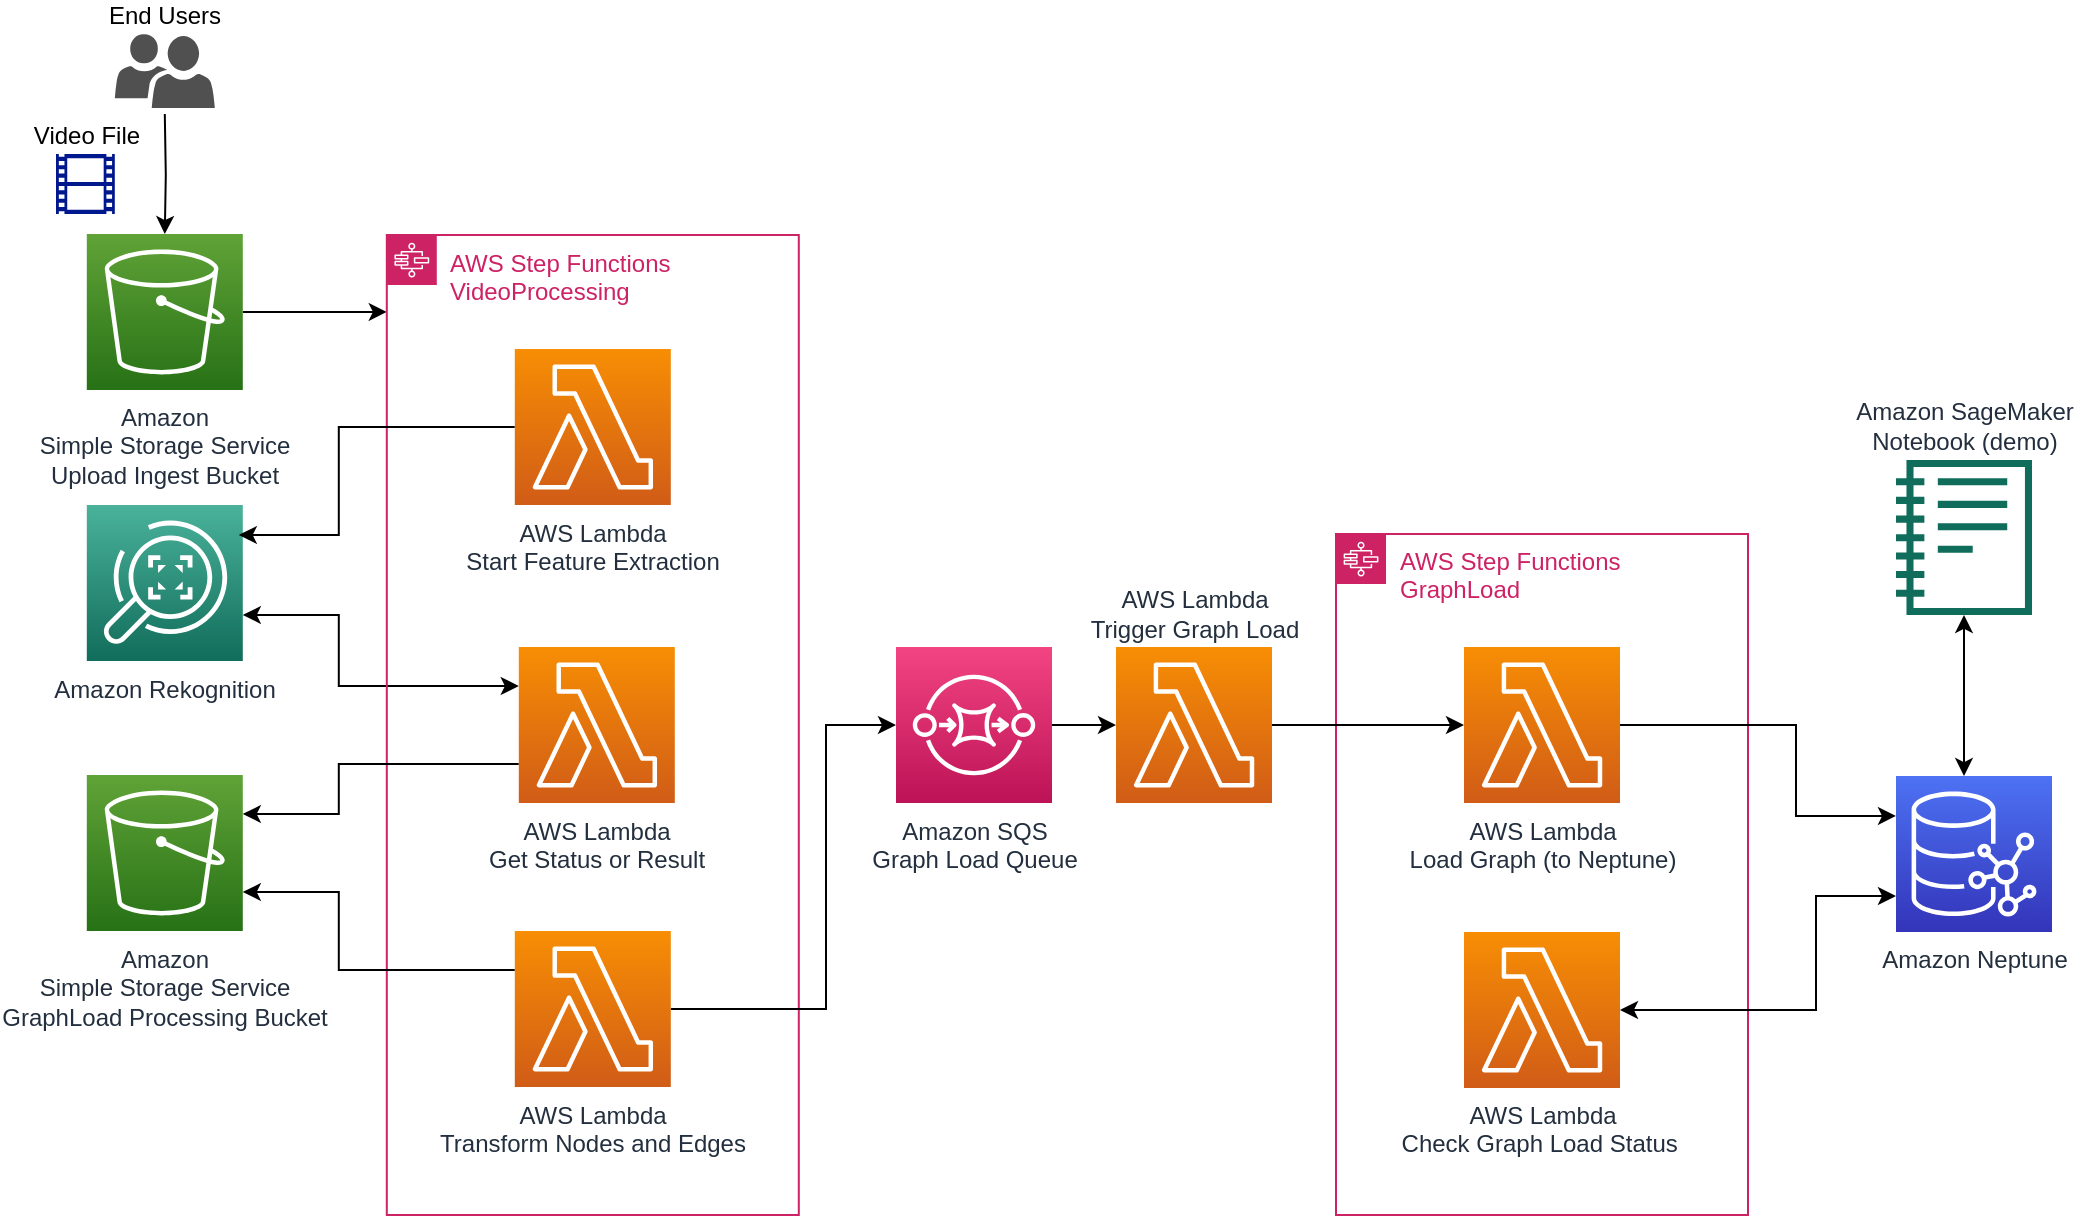 <mxfile version="12.4.8" type="device"><diagram id="vL_hbzu_bMf4hJm8xJRn" name="Page-1"><mxGraphModel dx="2084" dy="1152" grid="1" gridSize="10" guides="1" tooltips="1" connect="1" arrows="1" fold="1" page="1" pageScale="1" pageWidth="1100" pageHeight="850" math="0" shadow="0"><root><mxCell id="0"/><mxCell id="1" parent="0"/><mxCell id="2nJwob2YER4QsF-hc_as-1" value="AWS Step Functions&lt;br&gt;GraphLoad" style="points=[[0,0],[0.25,0],[0.5,0],[0.75,0],[1,0],[1,0.25],[1,0.5],[1,0.75],[1,1],[0.75,1],[0.5,1],[0.25,1],[0,1],[0,0.75],[0,0.5],[0,0.25]];outlineConnect=0;gradientColor=none;html=1;whiteSpace=wrap;fontSize=12;fontStyle=0;shape=mxgraph.aws4.group;grIcon=mxgraph.aws4.group_aws_step_functions_workflow;strokeColor=#CD2264;fillColor=none;verticalAlign=top;align=left;spacingLeft=30;fontColor=#CD2264;dashed=0;" parent="1" vertex="1"><mxGeometry x="710" y="330" width="206" height="340.5" as="geometry"/></mxCell><mxCell id="2nJwob2YER4QsF-hc_as-19" style="edgeStyle=orthogonalEdgeStyle;rounded=0;orthogonalLoop=1;jettySize=auto;html=1;startArrow=none;startFill=0;exitX=1;exitY=0.5;exitDx=0;exitDy=0;exitPerimeter=0;" parent="1" source="tHVUOjrwuT1PUirBr5DV-1" edge="1"><mxGeometry relative="1" as="geometry"><mxPoint x="235.4" y="218.944" as="targetPoint"/><mxPoint x="175.4" y="218.95" as="sourcePoint"/><Array as="points"/></mxGeometry></mxCell><mxCell id="tHVUOjrwuT1PUirBr5DV-1" value="Amazon&lt;br&gt;Simple Storage Service&lt;br&gt;Upload Ingest Bucket" style="sketch=0;points=[[0,0,0],[0.25,0,0],[0.5,0,0],[0.75,0,0],[1,0,0],[0,1,0],[0.25,1,0],[0.5,1,0],[0.75,1,0],[1,1,0],[0,0.25,0],[0,0.5,0],[0,0.75,0],[1,0.25,0],[1,0.5,0],[1,0.75,0]];outlineConnect=0;fontColor=#232F3E;gradientColor=#60A337;gradientDirection=north;fillColor=#277116;strokeColor=#ffffff;dashed=0;verticalLabelPosition=bottom;verticalAlign=top;align=center;html=1;fontSize=12;fontStyle=0;aspect=fixed;shape=mxgraph.aws4.resourceIcon;resIcon=mxgraph.aws4.s3;" parent="1" vertex="1"><mxGeometry x="85.4" y="180" width="78" height="78" as="geometry"/></mxCell><mxCell id="rK09Eo9VL_8ti_ryw1ZC-4" style="edgeStyle=orthogonalEdgeStyle;rounded=0;orthogonalLoop=1;jettySize=auto;html=1;exitX=1;exitY=0.5;exitDx=0;exitDy=0;exitPerimeter=0;" edge="1" parent="1" source="tHVUOjrwuT1PUirBr5DV-2" target="tHVUOjrwuT1PUirBr5DV-4"><mxGeometry relative="1" as="geometry"/></mxCell><mxCell id="tHVUOjrwuT1PUirBr5DV-2" value="AWS Lambda&lt;br&gt;Trigger Graph Load" style="sketch=0;points=[[0,0,0],[0.25,0,0],[0.5,0,0],[0.75,0,0],[1,0,0],[0,1,0],[0.25,1,0],[0.5,1,0],[0.75,1,0],[1,1,0],[0,0.25,0],[0,0.5,0],[0,0.75,0],[1,0.25,0],[1,0.5,0],[1,0.75,0]];outlineConnect=0;fontColor=#232F3E;gradientColor=#F78E04;gradientDirection=north;fillColor=#D05C17;strokeColor=#ffffff;dashed=0;verticalLabelPosition=top;verticalAlign=bottom;align=center;html=1;fontSize=12;fontStyle=0;aspect=fixed;shape=mxgraph.aws4.resourceIcon;resIcon=mxgraph.aws4.lambda;labelPosition=center;" parent="1" vertex="1"><mxGeometry x="600" y="386.5" width="78" height="78" as="geometry"/></mxCell><mxCell id="2nJwob2YER4QsF-hc_as-4" style="edgeStyle=orthogonalEdgeStyle;rounded=0;orthogonalLoop=1;jettySize=auto;html=1;exitX=1;exitY=0.5;exitDx=0;exitDy=0;exitPerimeter=0;startArrow=classic;startFill=1;" parent="1" source="tHVUOjrwuT1PUirBr5DV-3" target="tHVUOjrwuT1PUirBr5DV-11" edge="1"><mxGeometry relative="1" as="geometry"><Array as="points"><mxPoint x="950" y="568"/><mxPoint x="950" y="511"/></Array></mxGeometry></mxCell><mxCell id="tHVUOjrwuT1PUirBr5DV-3" value="AWS Lambda&lt;br&gt;Check Graph Load Status&amp;nbsp;" style="sketch=0;points=[[0,0,0],[0.25,0,0],[0.5,0,0],[0.75,0,0],[1,0,0],[0,1,0],[0.25,1,0],[0.5,1,0],[0.75,1,0],[1,1,0],[0,0.25,0],[0,0.5,0],[0,0.75,0],[1,0.25,0],[1,0.5,0],[1,0.75,0]];outlineConnect=0;fontColor=#232F3E;gradientColor=#F78E04;gradientDirection=north;fillColor=#D05C17;strokeColor=#ffffff;dashed=0;verticalLabelPosition=bottom;verticalAlign=top;align=center;html=1;fontSize=12;fontStyle=0;aspect=fixed;shape=mxgraph.aws4.resourceIcon;resIcon=mxgraph.aws4.lambda;" parent="1" vertex="1"><mxGeometry x="774" y="529" width="78" height="78" as="geometry"/></mxCell><mxCell id="2nJwob2YER4QsF-hc_as-3" style="edgeStyle=orthogonalEdgeStyle;rounded=0;orthogonalLoop=1;jettySize=auto;html=1;exitX=1;exitY=0.5;exitDx=0;exitDy=0;exitPerimeter=0;entryX=0;entryY=0.256;entryDx=0;entryDy=0;entryPerimeter=0;startArrow=none;startFill=0;" parent="1" source="tHVUOjrwuT1PUirBr5DV-4" target="tHVUOjrwuT1PUirBr5DV-11" edge="1"><mxGeometry relative="1" as="geometry"><Array as="points"><mxPoint x="940" y="426"/><mxPoint x="940" y="471"/></Array></mxGeometry></mxCell><mxCell id="tHVUOjrwuT1PUirBr5DV-4" value="AWS Lambda&lt;br&gt;Load Graph (to Neptune)" style="sketch=0;points=[[0,0,0],[0.25,0,0],[0.5,0,0],[0.75,0,0],[1,0,0],[0,1,0],[0.25,1,0],[0.5,1,0],[0.75,1,0],[1,1,0],[0,0.25,0],[0,0.5,0],[0,0.75,0],[1,0.25,0],[1,0.5,0],[1,0.75,0]];outlineConnect=0;fontColor=#232F3E;gradientColor=#F78E04;gradientDirection=north;fillColor=#D05C17;strokeColor=#ffffff;dashed=0;verticalLabelPosition=bottom;verticalAlign=top;align=center;html=1;fontSize=12;fontStyle=0;aspect=fixed;shape=mxgraph.aws4.resourceIcon;resIcon=mxgraph.aws4.lambda;" parent="1" vertex="1"><mxGeometry x="774" y="386.5" width="78" height="78" as="geometry"/></mxCell><mxCell id="rK09Eo9VL_8ti_ryw1ZC-2" style="edgeStyle=orthogonalEdgeStyle;rounded=0;orthogonalLoop=1;jettySize=auto;html=1;" edge="1" parent="1" target="tHVUOjrwuT1PUirBr5DV-1"><mxGeometry relative="1" as="geometry"><mxPoint x="124.4" y="120" as="sourcePoint"/></mxGeometry></mxCell><mxCell id="tHVUOjrwuT1PUirBr5DV-8" value="End Users" style="pointerEvents=1;shadow=0;dashed=0;html=1;strokeColor=none;labelPosition=center;verticalLabelPosition=top;verticalAlign=bottom;align=center;fillColor=#505050;shape=mxgraph.mscae.intune.user_group" parent="1" vertex="1"><mxGeometry x="99.4" y="80" width="50" height="37" as="geometry"/></mxCell><mxCell id="tHVUOjrwuT1PUirBr5DV-9" value="Video File" style="aspect=fixed;pointerEvents=1;shadow=0;dashed=0;html=1;strokeColor=none;labelPosition=center;verticalLabelPosition=top;verticalAlign=bottom;align=center;fillColor=#00188D;shape=mxgraph.mscae.general.video" parent="1" vertex="1"><mxGeometry x="70" y="140" width="29.4" height="30" as="geometry"/></mxCell><mxCell id="tHVUOjrwuT1PUirBr5DV-11" value="Amazon Neptune" style="outlineConnect=0;fontColor=#232F3E;gradientColor=#4D72F3;gradientDirection=north;fillColor=#3334B9;strokeColor=#ffffff;dashed=0;verticalLabelPosition=bottom;verticalAlign=top;align=center;html=1;fontSize=12;fontStyle=0;aspect=fixed;shape=mxgraph.aws4.resourceIcon;resIcon=mxgraph.aws4.neptune;" parent="1" vertex="1"><mxGeometry x="990" y="451" width="78" height="78" as="geometry"/></mxCell><mxCell id="AsRekzqwDHiz77eTNMsi-16" style="edgeStyle=orthogonalEdgeStyle;rounded=0;orthogonalLoop=1;jettySize=auto;html=1;entryX=0;entryY=0.25;entryDx=0;entryDy=0;entryPerimeter=0;exitX=1;exitY=0.705;exitDx=0;exitDy=0;exitPerimeter=0;verticalAlign=middle;startArrow=classic;startFill=1;" parent="1" source="tHVUOjrwuT1PUirBr5DV-12" target="AsRekzqwDHiz77eTNMsi-3" edge="1"><mxGeometry relative="1" as="geometry"><Array as="points"><mxPoint x="211.4" y="370.5"/><mxPoint x="211.4" y="406.5"/></Array></mxGeometry></mxCell><mxCell id="tHVUOjrwuT1PUirBr5DV-12" value="Amazon Rekognition" style="outlineConnect=0;fontColor=#232F3E;gradientColor=#4AB29A;gradientDirection=north;fillColor=#116D5B;strokeColor=#ffffff;dashed=0;verticalLabelPosition=bottom;verticalAlign=top;align=center;html=1;fontSize=12;fontStyle=0;aspect=fixed;shape=mxgraph.aws4.resourceIcon;resIcon=mxgraph.aws4.rekognition;" parent="1" vertex="1"><mxGeometry x="85.4" y="315.5" width="78" height="78" as="geometry"/></mxCell><mxCell id="tHVUOjrwuT1PUirBr5DV-13" value="Amazon&lt;br&gt;Simple Storage Service&lt;br&gt;GraphLoad Processing Bucket" style="sketch=0;points=[[0,0,0],[0.25,0,0],[0.5,0,0],[0.75,0,0],[1,0,0],[0,1,0],[0.25,1,0],[0.5,1,0],[0.75,1,0],[1,1,0],[0,0.25,0],[0,0.5,0],[0,0.75,0],[1,0.25,0],[1,0.5,0],[1,0.75,0]];outlineConnect=0;fontColor=#232F3E;gradientColor=#60A337;gradientDirection=north;fillColor=#277116;strokeColor=#ffffff;dashed=0;verticalLabelPosition=bottom;verticalAlign=top;align=center;html=1;fontSize=12;fontStyle=0;aspect=fixed;shape=mxgraph.aws4.resourceIcon;resIcon=mxgraph.aws4.s3;" parent="1" vertex="1"><mxGeometry x="85.4" y="450.5" width="78" height="78" as="geometry"/></mxCell><mxCell id="AsRekzqwDHiz77eTNMsi-1" value="AWS Step Functions&lt;br&gt;VideoProcessing" style="points=[[0,0],[0.25,0],[0.5,0],[0.75,0],[1,0],[1,0.25],[1,0.5],[1,0.75],[1,1],[0.75,1],[0.5,1],[0.25,1],[0,1],[0,0.75],[0,0.5],[0,0.25]];outlineConnect=0;gradientColor=none;html=1;whiteSpace=wrap;fontSize=12;fontStyle=0;shape=mxgraph.aws4.group;grIcon=mxgraph.aws4.group_aws_step_functions_workflow;strokeColor=#CD2264;fillColor=none;verticalAlign=top;align=left;spacingLeft=30;fontColor=#CD2264;dashed=0;" parent="1" vertex="1"><mxGeometry x="235.4" y="180.5" width="206" height="490" as="geometry"/></mxCell><mxCell id="AsRekzqwDHiz77eTNMsi-13" style="edgeStyle=orthogonalEdgeStyle;rounded=0;orthogonalLoop=1;jettySize=auto;html=1;exitX=0;exitY=0.5;exitDx=0;exitDy=0;exitPerimeter=0;" parent="1" source="AsRekzqwDHiz77eTNMsi-2" edge="1"><mxGeometry relative="1" as="geometry"><mxPoint x="161.4" y="330.5" as="targetPoint"/><Array as="points"><mxPoint x="211.4" y="276.5"/><mxPoint x="211.4" y="330.5"/></Array></mxGeometry></mxCell><mxCell id="AsRekzqwDHiz77eTNMsi-2" value="AWS Lambda&lt;br&gt;Start Feature Extraction" style="sketch=0;points=[[0,0,0],[0.25,0,0],[0.5,0,0],[0.75,0,0],[1,0,0],[0,1,0],[0.25,1,0],[0.5,1,0],[0.75,1,0],[1,1,0],[0,0.25,0],[0,0.5,0],[0,0.75,0],[1,0.25,0],[1,0.5,0],[1,0.75,0]];outlineConnect=0;fontColor=#232F3E;gradientColor=#F78E04;gradientDirection=north;fillColor=#D05C17;strokeColor=#ffffff;dashed=0;verticalLabelPosition=bottom;verticalAlign=top;align=center;html=1;fontSize=12;fontStyle=0;aspect=fixed;shape=mxgraph.aws4.resourceIcon;resIcon=mxgraph.aws4.lambda;" parent="1" vertex="1"><mxGeometry x="299.4" y="237.5" width="78" height="78" as="geometry"/></mxCell><mxCell id="AsRekzqwDHiz77eTNMsi-18" style="edgeStyle=orthogonalEdgeStyle;rounded=0;orthogonalLoop=1;jettySize=auto;html=1;exitX=0;exitY=0.75;exitDx=0;exitDy=0;exitPerimeter=0;entryX=1;entryY=0.25;entryDx=0;entryDy=0;entryPerimeter=0;startArrow=none;startFill=0;" parent="1" source="AsRekzqwDHiz77eTNMsi-3" target="tHVUOjrwuT1PUirBr5DV-13" edge="1"><mxGeometry relative="1" as="geometry"><Array as="points"><mxPoint x="211.4" y="445.5"/><mxPoint x="211.4" y="470.5"/></Array></mxGeometry></mxCell><mxCell id="AsRekzqwDHiz77eTNMsi-3" value="AWS Lambda&lt;br&gt;Get Status or Result" style="sketch=0;points=[[0,0,0],[0.25,0,0],[0.5,0,0],[0.75,0,0],[1,0,0],[0,1,0],[0.25,1,0],[0.5,1,0],[0.75,1,0],[1,1,0],[0,0.25,0],[0,0.5,0],[0,0.75,0],[1,0.25,0],[1,0.5,0],[1,0.75,0]];outlineConnect=0;fontColor=#232F3E;gradientColor=#F78E04;gradientDirection=north;fillColor=#D05C17;strokeColor=#ffffff;dashed=0;verticalLabelPosition=bottom;verticalAlign=top;align=center;html=1;fontSize=12;fontStyle=0;aspect=fixed;shape=mxgraph.aws4.resourceIcon;resIcon=mxgraph.aws4.lambda;" parent="1" vertex="1"><mxGeometry x="301.4" y="386.5" width="78" height="78" as="geometry"/></mxCell><mxCell id="AsRekzqwDHiz77eTNMsi-19" style="edgeStyle=orthogonalEdgeStyle;rounded=0;orthogonalLoop=1;jettySize=auto;html=1;exitX=0;exitY=0.25;exitDx=0;exitDy=0;exitPerimeter=0;entryX=1;entryY=0.75;entryDx=0;entryDy=0;entryPerimeter=0;startArrow=none;startFill=0;" parent="1" source="AsRekzqwDHiz77eTNMsi-4" target="tHVUOjrwuT1PUirBr5DV-13" edge="1"><mxGeometry relative="1" as="geometry"><Array as="points"><mxPoint x="211.4" y="548.5"/><mxPoint x="211.4" y="509.5"/></Array></mxGeometry></mxCell><mxCell id="2nJwob2YER4QsF-hc_as-13" style="edgeStyle=orthogonalEdgeStyle;rounded=0;orthogonalLoop=1;jettySize=auto;html=1;exitX=1;exitY=0.5;exitDx=0;exitDy=0;exitPerimeter=0;startArrow=none;startFill=0;" parent="1" source="AsRekzqwDHiz77eTNMsi-4" target="2nJwob2YER4QsF-hc_as-11" edge="1"><mxGeometry relative="1" as="geometry"><mxPoint x="485.4" y="425" as="targetPoint"/><Array as="points"><mxPoint x="455" y="567.5"/><mxPoint x="455" y="425.5"/></Array></mxGeometry></mxCell><mxCell id="AsRekzqwDHiz77eTNMsi-4" value="AWS Lambda&lt;br&gt;Transform Nodes and Edges" style="sketch=0;points=[[0,0,0],[0.25,0,0],[0.5,0,0],[0.75,0,0],[1,0,0],[0,1,0],[0.25,1,0],[0.5,1,0],[0.75,1,0],[1,1,0],[0,0.25,0],[0,0.5,0],[0,0.75,0],[1,0.25,0],[1,0.5,0],[1,0.75,0]];outlineConnect=0;fontColor=#232F3E;gradientColor=#F78E04;gradientDirection=north;fillColor=#D05C17;strokeColor=#ffffff;dashed=0;verticalLabelPosition=bottom;verticalAlign=top;align=center;html=1;fontSize=12;fontStyle=0;aspect=fixed;shape=mxgraph.aws4.resourceIcon;resIcon=mxgraph.aws4.lambda;" parent="1" vertex="1"><mxGeometry x="299.4" y="528.5" width="78" height="78" as="geometry"/></mxCell><mxCell id="2nJwob2YER4QsF-hc_as-7" value="" style="edgeStyle=orthogonalEdgeStyle;rounded=0;orthogonalLoop=1;jettySize=auto;html=1;startArrow=classic;startFill=1;" parent="1" source="2nJwob2YER4QsF-hc_as-5" edge="1"><mxGeometry relative="1" as="geometry"><mxPoint x="1024" y="451.002" as="targetPoint"/></mxGeometry></mxCell><mxCell id="2nJwob2YER4QsF-hc_as-5" value="Amazon SageMaker&lt;br&gt;Notebook (demo)" style="outlineConnect=0;fontColor=#232F3E;gradientColor=none;fillColor=#116D5B;strokeColor=none;dashed=0;verticalLabelPosition=top;verticalAlign=bottom;align=center;html=1;fontSize=12;fontStyle=0;aspect=fixed;pointerEvents=1;shape=mxgraph.aws4.sagemaker_notebook;labelPosition=center;" parent="1" vertex="1"><mxGeometry x="990" y="292.73" width="68" height="78" as="geometry"/></mxCell><mxCell id="2nJwob2YER4QsF-hc_as-16" style="edgeStyle=orthogonalEdgeStyle;rounded=0;orthogonalLoop=1;jettySize=auto;html=1;startArrow=none;startFill=0;entryX=0;entryY=0.5;entryDx=0;entryDy=0;entryPerimeter=0;" parent="1" source="2nJwob2YER4QsF-hc_as-11" target="tHVUOjrwuT1PUirBr5DV-2" edge="1"><mxGeometry relative="1" as="geometry"><mxPoint x="630" y="425.5" as="targetPoint"/></mxGeometry></mxCell><mxCell id="2nJwob2YER4QsF-hc_as-11" value="Amazon SQS&lt;br&gt;Graph Load Queue" style="outlineConnect=0;fontColor=#232F3E;gradientColor=#F34482;gradientDirection=north;fillColor=#BC1356;strokeColor=#ffffff;dashed=0;verticalLabelPosition=bottom;verticalAlign=top;align=center;html=1;fontSize=12;fontStyle=0;aspect=fixed;shape=mxgraph.aws4.resourceIcon;resIcon=mxgraph.aws4.sqs;" parent="1" vertex="1"><mxGeometry x="490" y="386.5" width="78" height="78" as="geometry"/></mxCell></root></mxGraphModel></diagram></mxfile>